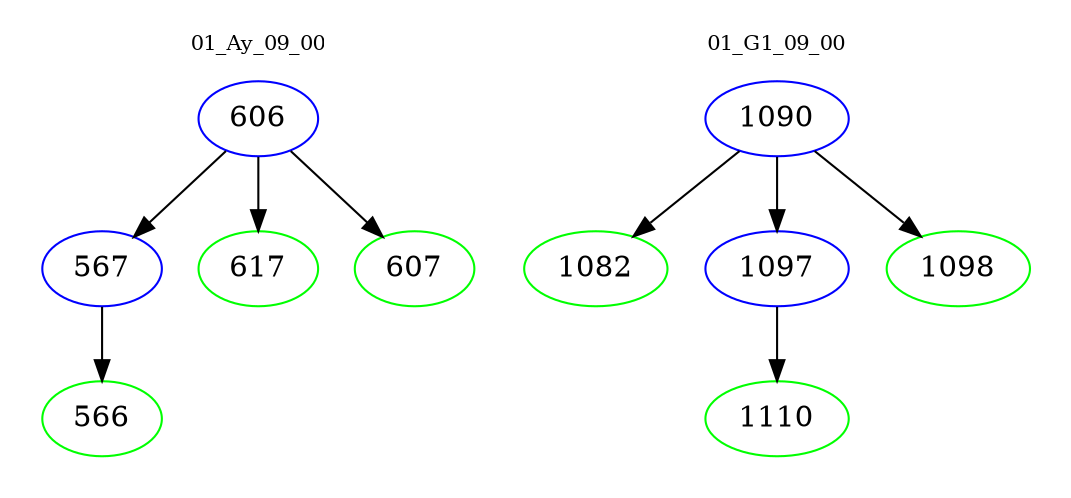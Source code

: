 digraph{
subgraph cluster_0 {
color = white
label = "01_Ay_09_00";
fontsize=10;
T0_606 [label="606", color="blue"]
T0_606 -> T0_567 [color="black"]
T0_567 [label="567", color="blue"]
T0_567 -> T0_566 [color="black"]
T0_566 [label="566", color="green"]
T0_606 -> T0_617 [color="black"]
T0_617 [label="617", color="green"]
T0_606 -> T0_607 [color="black"]
T0_607 [label="607", color="green"]
}
subgraph cluster_1 {
color = white
label = "01_G1_09_00";
fontsize=10;
T1_1090 [label="1090", color="blue"]
T1_1090 -> T1_1082 [color="black"]
T1_1082 [label="1082", color="green"]
T1_1090 -> T1_1097 [color="black"]
T1_1097 [label="1097", color="blue"]
T1_1097 -> T1_1110 [color="black"]
T1_1110 [label="1110", color="green"]
T1_1090 -> T1_1098 [color="black"]
T1_1098 [label="1098", color="green"]
}
}
